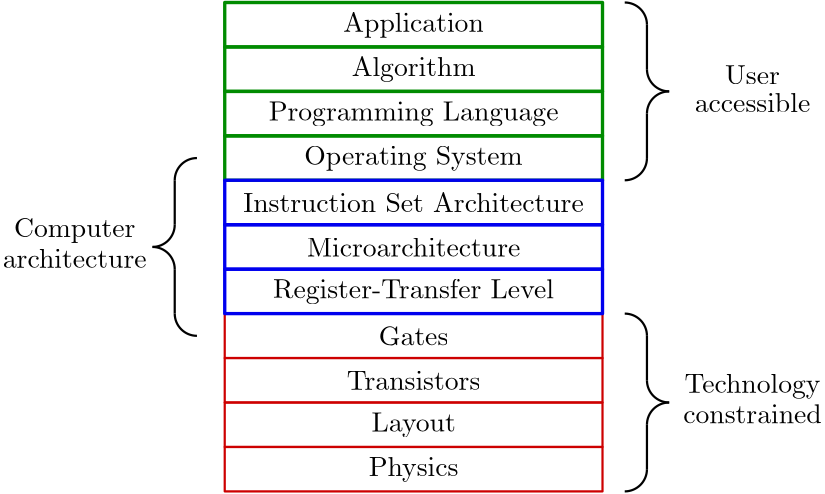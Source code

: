 <?xml version="1.0"?>
<!DOCTYPE ipe SYSTEM "ipe.dtd">
<ipe version="70206" creator="Ipe 7.2.7">
<info created="D:20190815114303" modified="D:20190821220221"/>
<ipestyle name="basic">
<symbol name="arrow/arc(spx)">
<path stroke="sym-stroke" fill="sym-stroke" pen="sym-pen">
0 0 m
-1 0.333 l
-1 -0.333 l
h
</path>
</symbol>
<symbol name="arrow/farc(spx)">
<path stroke="sym-stroke" fill="white" pen="sym-pen">
0 0 m
-1 0.333 l
-1 -0.333 l
h
</path>
</symbol>
<symbol name="arrow/ptarc(spx)">
<path stroke="sym-stroke" fill="sym-stroke" pen="sym-pen">
0 0 m
-1 0.333 l
-0.8 0 l
-1 -0.333 l
h
</path>
</symbol>
<symbol name="arrow/fptarc(spx)">
<path stroke="sym-stroke" fill="white" pen="sym-pen">
0 0 m
-1 0.333 l
-0.8 0 l
-1 -0.333 l
h
</path>
</symbol>
<symbol name="mark/circle(sx)" transformations="translations">
<path fill="sym-stroke">
0.6 0 0 0.6 0 0 e
0.4 0 0 0.4 0 0 e
</path>
</symbol>
<symbol name="mark/disk(sx)" transformations="translations">
<path fill="sym-stroke">
0.6 0 0 0.6 0 0 e
</path>
</symbol>
<symbol name="mark/fdisk(sfx)" transformations="translations">
<group>
<path fill="sym-fill">
0.5 0 0 0.5 0 0 e
</path>
<path fill="sym-stroke" fillrule="eofill">
0.6 0 0 0.6 0 0 e
0.4 0 0 0.4 0 0 e
</path>
</group>
</symbol>
<symbol name="mark/box(sx)" transformations="translations">
<path fill="sym-stroke" fillrule="eofill">
-0.6 -0.6 m
0.6 -0.6 l
0.6 0.6 l
-0.6 0.6 l
h
-0.4 -0.4 m
0.4 -0.4 l
0.4 0.4 l
-0.4 0.4 l
h
</path>
</symbol>
<symbol name="mark/square(sx)" transformations="translations">
<path fill="sym-stroke">
-0.6 -0.6 m
0.6 -0.6 l
0.6 0.6 l
-0.6 0.6 l
h
</path>
</symbol>
<symbol name="mark/fsquare(sfx)" transformations="translations">
<group>
<path fill="sym-fill">
-0.5 -0.5 m
0.5 -0.5 l
0.5 0.5 l
-0.5 0.5 l
h
</path>
<path fill="sym-stroke" fillrule="eofill">
-0.6 -0.6 m
0.6 -0.6 l
0.6 0.6 l
-0.6 0.6 l
h
-0.4 -0.4 m
0.4 -0.4 l
0.4 0.4 l
-0.4 0.4 l
h
</path>
</group>
</symbol>
<symbol name="mark/cross(sx)" transformations="translations">
<group>
<path fill="sym-stroke">
-0.43 -0.57 m
0.57 0.43 l
0.43 0.57 l
-0.57 -0.43 l
h
</path>
<path fill="sym-stroke">
-0.43 0.57 m
0.57 -0.43 l
0.43 -0.57 l
-0.57 0.43 l
h
</path>
</group>
</symbol>
<symbol name="arrow/fnormal(spx)">
<path stroke="sym-stroke" fill="white" pen="sym-pen">
0 0 m
-1 0.333 l
-1 -0.333 l
h
</path>
</symbol>
<symbol name="arrow/pointed(spx)">
<path stroke="sym-stroke" fill="sym-stroke" pen="sym-pen">
0 0 m
-1 0.333 l
-0.8 0 l
-1 -0.333 l
h
</path>
</symbol>
<symbol name="arrow/fpointed(spx)">
<path stroke="sym-stroke" fill="white" pen="sym-pen">
0 0 m
-1 0.333 l
-0.8 0 l
-1 -0.333 l
h
</path>
</symbol>
<symbol name="arrow/linear(spx)">
<path stroke="sym-stroke" pen="sym-pen">
-1 0.333 m
0 0 l
-1 -0.333 l
</path>
</symbol>
<symbol name="arrow/fdouble(spx)">
<path stroke="sym-stroke" fill="white" pen="sym-pen">
0 0 m
-1 0.333 l
-1 -0.333 l
h
-1 0 m
-2 0.333 l
-2 -0.333 l
h
</path>
</symbol>
<symbol name="arrow/double(spx)">
<path stroke="sym-stroke" fill="sym-stroke" pen="sym-pen">
0 0 m
-1 0.333 l
-1 -0.333 l
h
-1 0 m
-2 0.333 l
-2 -0.333 l
h
</path>
</symbol>
<pen name="heavier" value="0.8"/>
<pen name="fat" value="1.2"/>
<pen name="ultrafat" value="2"/>
<symbolsize name="large" value="5"/>
<symbolsize name="small" value="2"/>
<symbolsize name="tiny" value="1.1"/>
<arrowsize name="large" value="10"/>
<arrowsize name="small" value="5"/>
<arrowsize name="tiny" value="3"/>
<color name="red1" value="1 0 0"/>
<color name="red2" value="0.933 0 0"/>
<color name="red3" value="0.804 0 0"/>
<color name="red4" value="0.545 0 0"/>
<color name="green1" value="0 1 0"/>
<color name="green2" value="0 0.933 0"/>
<color name="green3" value="0 0.804 0"/>
<color name="green4" value="0 0.545 0"/>
<color name="green" value="0 1 0"/>
<color name="blue1" value="0 0 1"/>
<color name="blue2" value="0 0 0.933"/>
<color name="blue3" value="0 0 0.804"/>
<color name="blue4" value="0 0 0.545"/>
<color name="yellow" value="1 1 0"/>
<color name="orange" value="1 0.647 0"/>
<color name="gold" value="1 0.843 0"/>
<color name="purple" value="0.627 0.125 0.941"/>
<color name="gray" value="0.745"/>
<color name="brown" value="0.647 0.165 0.165"/>
<color name="navy" value="0 0 0.502"/>
<color name="pink" value="1 0.753 0.796"/>
<color name="seagreen" value="0.18 0.545 0.341"/>
<color name="turquoise" value="0.251 0.878 0.816"/>
<color name="violet" value="0.933 0.51 0.933"/>
<color name="darkblue" value="0 0 0.545"/>
<color name="darkcyan" value="0 0.545 0.545"/>
<color name="darkgray" value="0.663"/>
<color name="darkgreen" value="0 0.392 0"/>
<color name="darkmagenta" value="0.545 0 0.545"/>
<color name="darkorange" value="1 0.549 0"/>
<color name="darkred" value="0.545 0 0"/>
<color name="lightblue" value="0.678 0.847 0.902"/>
<color name="lightcyan" value="0.878 1 1"/>
<color name="lightgray" value="0.827"/>
<color name="lightgreen" value="0.565 0.933 0.565"/>
<color name="lightyellow" value="1 1 0.878"/>
<color name="red" value="1 0 0"/>
<color name="blue" value="0 0 1"/>
<dashstyle name="dash dotted" value="[4 2 1 2] 0"/>
<dashstyle name="dash dot dotted" value="[4 2 1 2 1 2] 0"/>
<dashstyle name="dashed" value="[4] 0"/>
<dashstyle name="dotted" value="[1 3] 0"/>
<textsize name="large" value="\large"/>
<textsize name="Large" value="\Large"/>
<textsize name="LARGE" value="\LARGE"/>
<textsize name="huge" value="\huge"/>
<textsize name="Huge" value="\Huge"/>
<textsize name="small" value="\small"/>
<textsize name="footnote" value="\footnotesize"/>
<textsize name="tiny" value="\tiny"/>
<textstyle name="center" begin="\begin{center}" end="\end{center}"/>
<textstyle name="itemize" begin="\begin{itemize}" end="\end{itemize}"/>
<textstyle name="item" begin="\begin{itemize}\item{}" end="\end{itemize}"/>
<gridsize name="1 pts" value="1"/>
<gridsize name="2 pts" value="2"/>
<gridsize name="4 pts" value="4"/>
<gridsize name="8 pts (~3 mm)" value="8"/>
<gridsize name="16 pts (~6 mm)" value="16"/>
<gridsize name="32 pts (~12 mm)" value="32"/>
<gridsize name="10 pts (~3.5 mm)" value="10"/>
<gridsize name="20 pts (~7 mm)" value="20"/>
<gridsize name="14 pts (~5 mm)" value="14"/>
<gridsize name="28 pts (~10 mm)" value="28"/>
<gridsize name="56 pts (~20 mm)" value="56"/>
<anglesize name="90 deg" value="90"/>
<anglesize name="60 deg" value="60"/>
<anglesize name="45 deg" value="45"/>
<anglesize name="30 deg" value="30"/>
<anglesize name="22.5 deg" value="22.5"/>
<opacity name="10%" value="0.1"/>
<opacity name="30%" value="0.3"/>
<opacity name="50%" value="0.5"/>
<opacity name="75%" value="0.75"/>
<layout paper="304 184" origin="0 0" frame="304 184" skip="32"/>
<tiling name="falling" angle="-60" step="4" width="1"/>
<tiling name="rising" angle="30" step="4" width="1"/>
</ipestyle>
<page>
<layer name="alpha"/>
<view layers="alpha" active="alpha"/>
<text layer="alpha" matrix="1 0 0 1 92 -102" transformations="translations" pos="64 272" stroke="black" type="label" width="50.644" height="6.926" depth="1.93" halign="center" valign="center">Application</text>
<text matrix="1 0 0 1 92 -102" transformations="translations" pos="64 256" stroke="black" type="label" width="44.583" height="6.926" depth="1.93" halign="center" valign="center">Algorithm</text>
<text matrix="1 0 0 1 92 -118" transformations="translations" pos="64 256" stroke="black" type="label" width="104.387" height="6.815" depth="1.93" halign="center" valign="center">Programming Language</text>
<text matrix="1 0 0 1 92 -134" transformations="translations" pos="64 256" stroke="black" type="label" width="78.677" height="6.815" depth="1.93" halign="center" valign="center">Operating System</text>
<text matrix="1 0 0 1 92 -150" transformations="translations" pos="64 256" stroke="black" type="label" width="122.734" height="6.918" depth="0" halign="center" valign="center">Instruction Set Architecture</text>
<text matrix="1 0 0 1 92 -166" transformations="translations" pos="64 256" stroke="black" type="label" width="77.017" height="6.918" depth="0" halign="center" valign="center">Microarchitecture</text>
<text matrix="1 0 0 1 92 -182" transformations="translations" pos="64 256" stroke="black" type="label" width="101.204" height="6.926" depth="1.93" halign="center" valign="center">Register-Transfer Level</text>
<text matrix="1 0 0 1 92 -198" transformations="translations" pos="64 256" stroke="black" type="label" width="25.031" height="6.808" depth="0" halign="center" valign="center">Gates</text>
<text matrix="1 0 0 1 92 -214" transformations="translations" pos="64 256" stroke="black" type="label" width="48.097" height="6.808" depth="0" halign="center" valign="center">Transistors</text>
<text matrix="1 0 0 1 92 -230" transformations="translations" pos="64 256" stroke="black" type="label" width="30.303" height="6.815" depth="1.93" halign="center" valign="center">Layout</text>
<text matrix="1 0 0 1 92 -246" transformations="translations" pos="64 256" stroke="black" type="label" width="32.351" height="6.926" depth="1.93" halign="center" valign="center">Physics</text>
<path matrix="1 0 0 1 -32 -70" stroke="green4" pen="fat">
120 200 m
120 184 l
256 184 l
256 200 l
h
</path>
<path matrix="1 0 0 1 -32 -86" stroke="blue2" pen="fat">
120 200 m
120 184 l
256 184 l
256 200 l
h
</path>
<path matrix="1 0 0 1 -32 -54" stroke="green4" pen="fat">
120 200 m
120 184 l
256 184 l
256 200 l
h
</path>
<path matrix="1 0 0 1 -32 -38" stroke="green4" pen="fat">
120 200 m
120 184 l
256 184 l
256 200 l
h
</path>
<path matrix="1 0 0 1 -32 -22" stroke="green4" pen="fat">
120 200 m
120 184 l
256 184 l
256 200 l
h
</path>
<path matrix="1 0 0 1 -32 -102" stroke="blue2" pen="fat">
120 200 m
120 184 l
256 184 l
256 200 l
h
</path>
<path matrix="1 0 0 1 -32 -134" stroke="red3" pen="heavier">
120 200 m
120 184 l
256 184 l
256 200 l
h
</path>
<path matrix="1 0 0 1 -32 -118" stroke="blue2" pen="fat">
120 200 m
120 184 l
256 184 l
256 200 l
h
</path>
<path matrix="1 0 0 1 -32 -150" stroke="red3" pen="heavier">
120 200 m
120 184 l
256 184 l
256 200 l
h
</path>
<path matrix="1 0 0 1 -32 -166" stroke="red3" pen="heavier">
120 200 m
120 184 l
256 184 l
256 200 l
h
</path>
<path matrix="1 0 0 1 -32 -182" stroke="red3" pen="heavier">
120 200 m
120 184 l
256 184 l
256 200 l
h
</path>
<text matrix="1 0 0 1 42 -64" transformations="translations" pos="236 104" stroke="black" type="label" width="48.983" height="6.926" depth="1.93" halign="center" valign="center">Technology</text>
<text matrix="1 0 0 1 42 -74" transformations="translations" pos="236 104" stroke="black" type="label" width="49.896" height="6.918" depth="0" halign="center" valign="center">constrained</text>
<text matrix="1 0 0 1 42 48" transformations="translations" pos="236 104" stroke="black" type="label" width="19.732" height="6.808" depth="0" halign="center" valign="center">User</text>
<text matrix="1 0 0 1 42 38" transformations="translations" pos="236 104" stroke="black" type="label" width="41.622" height="6.918" depth="0" halign="center" valign="center">accessible</text>
<path matrix="1 0 0 1 24 -78" stroke="black" pen="heavier">
216 248 m
216 232 l
</path>
<path matrix="1 0 0 1 24 -78" stroke="black" pen="heavier">
216 216 m
216 200 l
</path>
<path matrix="0 1 -1 0 344 -54" stroke="black" pen="heavier">
232 112 m
8 0 0 -8 224 112 224 104 a
</path>
<path matrix="1 0 0 1 8 10" stroke="black" pen="heavier">
232 112 m
8 0 0 -8 224 112 224 104 a
</path>
<group matrix="1 0 0 1 24 -70">
<path matrix="0 -1 1 0 112 448" stroke="black" pen="heavier">
232 112 m
8 0 0 -8 224 112 224 104 a
</path>
<path matrix="-1 0 0 -1 448 320" stroke="black" pen="heavier">
232 112 m
8 0 0 -8 224 112 224 104 a
</path>
</group>
<text matrix="1 0 0 1 -202 -8" transformations="translations" pos="236 104" stroke="black" type="label" width="43.753" height="6.815" depth="1.93" halign="center" valign="center">Computer</text>
<text matrix="1 0 0 1 -202 -18" transformations="translations" pos="236 104" stroke="black" type="label" width="51.806" height="6.918" depth="0" halign="center" valign="center">architecture</text>
<path matrix="1 0 0 1 0 -16" stroke="black" pen="heavier">
70 130 m
70 114 l
</path>
<path matrix="1 0 0 1 0 -16" stroke="black" pen="heavier">
70 98 m
70 82 l
</path>
<path matrix="-1 0 0 -1 302 226" stroke="black" pen="heavier">
232 112 m
8 0 0 -8 224 112 224 104 a
</path>
<path matrix="0 -1 1 0 -34 290" stroke="black" pen="heavier">
232 112 m
8 0 0 -8 224 112 224 104 a
</path>
<group matrix="-1 0 0 -1 286 306">
<path matrix="0 -1 1 0 112 448" stroke="black" pen="heavier">
232 112 m
8 0 0 -8 224 112 224 104 a
</path>
<path matrix="-1 0 0 -1 448 320" stroke="black" pen="heavier">
232 112 m
8 0 0 -8 224 112 224 104 a
</path>
</group>
<path matrix="0 -1 1 0 136 266" stroke="black" pen="heavier">
232 112 m
8 0 0 -8 224 112 224 104 a
</path>
<path matrix="-1 0 0 -1 472 138" stroke="black" pen="heavier">
232 112 m
8 0 0 -8 224 112 224 104 a
</path>
<path stroke="black" pen="heavier">
240 58 m
240 42 l
</path>
<path stroke="black" pen="heavier">
240 26 m
240 10 l
</path>
<path matrix="0 1 -1 0 344 -166" stroke="black" pen="heavier">
232 112 m
8 0 0 -8 224 112 224 104 a
</path>
<path matrix="1 0 0 1 8 -102" stroke="black" pen="heavier">
232 112 m
8 0 0 -8 224 112 224 104 a
</path>
</page>
</ipe>
